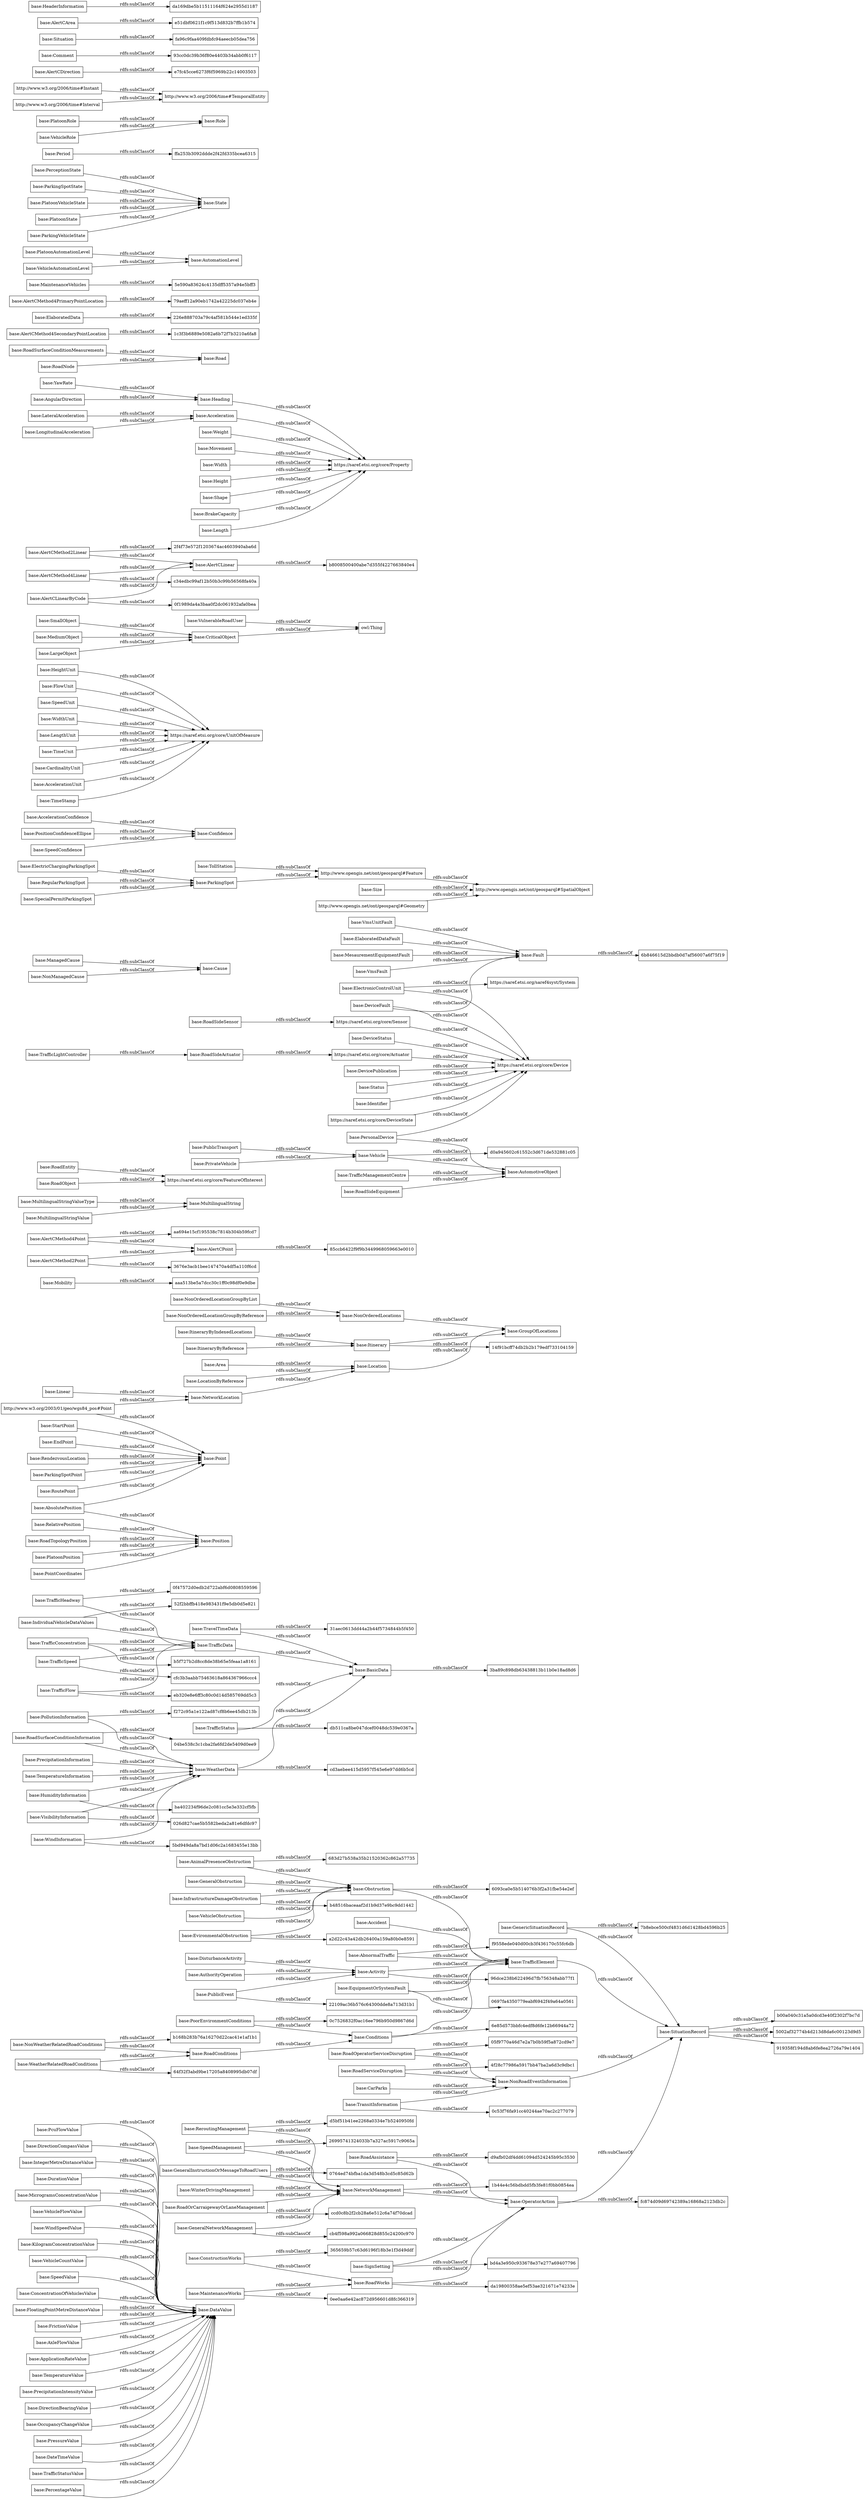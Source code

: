 digraph ar2dtool_diagram { 
rankdir=LR;
size="1000"
node [shape = rectangle, color="black"]; "base:PcuFlowValue" "da19800358ae5ef53ae321671e74233e" "base:PrecipitationInformation" "base:ItineraryByReference" "base:RoadAssistance" "683d27b538a35b21520362c862a57735" "base:Mobility" "52f2bbffb418e983431f9e5db0d5e821" "base:AlertCMethod4Point" "base:MultilingualStringValueType" "base:DirectionCompassValue" "base:RoadEntity" "base:Location" "base:MultilingualString" "base:Linear" "base:IntegerMetreDistanceValue" "base:RoadSideSensor" "base:ManagedCause" "base:DataValue" "http://www.opengis.net/ont/geosparql#SpatialObject" "base:Confidence" "base:HeightUnit" "base:CriticalObject" "base:GenericSituationRecord" "base:WeatherData" "base:DisturbanceActivity" "base:RoadObject" "base:TrafficHeadway" "2f4f73e572f1203674ac4603940aba6d" "base:StartPoint" "base:RoadConditions" "base:DurationValue" "base:TrafficFlow" "base:NonOrderedLocationGroupByReference" "base:TrafficLightController" "b00a040c31a5a0dcd3e40f2302f7bc7d" "base:Cause" "https://saref.etsi.org/core/FeatureOfInterest" "base:LateralAcceleration" "base:TrafficElement" "base:PollutionInformation" "base:RoadSurfaceConditionMeasurements" "base:TemperatureInformation" "base:YawRate" "1c3f3b6889e5082a6b72f7b3210a6fa8" "base:Fault" "base:Activity" "226e888703a79c4af581b544e1ed335f" "base:MicrogramsConcentrationValue" "base:Accident" "f272c95a1e122ad87cf8b6ee45db213b" "base:Obstruction" "base:AlertCMethod4PrimaryPointLocation" "b8008500400abe7d355f4227663840e4" "base:ElectricChargingParkingSpot" "5e590a83624c4135dff5357a94e5bff3" "base:EndPoint" "base:RoadWorks" "b5f727b2d8cc8de38b65e5feaa1a8161" "base:PlatoonPosition" "6e85d573bbfc4edf8d6fe12b66944a72" "base:AutomationLevel" "base:RegularParkingSpot" "04be538c3c1cba2fa6fd2de5409d0ee9" "base:SignSetting" "base:HumidityInformation" "c34edbc99af12b50b3c99b56568fa40a" "base:Heading" "base:VehicleFlowValue" "base:NonWeatherRelatedRoadConditions" "1b44e4c56bdbdd5fb3fe81f0bb0854ea" "base:PerceptionState" "base:ParkingSpotState" "ffa253b3092ddde2f42fd335bcea6315" "base:WindSpeedValue" "base:PlatoonRole" "base:KilogramConcentrationValue" "base:GroupOfLocations" "fc874d09d69742389a16868a2123db2c" "base:PrivateVehicle" "cd3aebee415d5957f545e6e97dd6b5cd" "base:MesaurementEquipmentFault" "base:NetworkLocation" "base:SituationRecord" "base:FlowUnit" "base:NonOrderedLocationGroupByList" "base:Area" "base:OperatorAction" "http://www.w3.org/2006/time#TemporalEntity" "base:Weight" "base:AlertCDirection" "base:SpeedUnit" "base:RoadOperatorServiceDisruption" "http://www.w3.org/2003/01/geo/wgs84_pos#Point" "base:VehicleCountValue" "96dce238b622496d7fb756348abb77f1" "base:ConstructionWorks" "base:SpeedManagement" "base:PublicTransport" "base:NonOrderedLocations" "6093ca0e5b514076b3f2a31fbe54e2ef" "0697fa4350779eabf6942f49a64a0561" "base:ReroutingManagement" "base:AlertCMethod2Point" "base:Movement" "7b8ebce500cf4831d6d1428bd4596b25" "base:SpeedValue" "base:PointCoordinates" "db511ca8be047dcef0048dc539e0367a" "base:WidthUnit" "base:RoadSideEquipment" "ba402234f96de2c081cc5e3e332cf5fb" "base:TollStation" "base:Point" "6b846615d2bbdb0d7af56007a6f75f19" "79aeff12a90eb1742a42225dc037eb4e" "base:RoadOrCarraigewayOrLaneManagement" "base:VmsFault" "d0a945602c61552c3d671de532881c05" "base:Conditions" "base:AlertCMethod2Linear" "base:VulnerableRoadUser" "0c7526832f0ac16ee796b950d9867d6d" "base:Position" "base:Role" "base:DeviceFault" "base:GeneralNetworkManagement" "base:TravelTimeData" "https://saref.etsi.org/saref4syst/System" "e7fc45cce6273f6f5969b22c14003503" "base:RoadNode" "base:PoorEnvironmentConditions" "base:Road" "base:ConcentrationOfVehiclesValue" "5002af32774b4d213d8da6c00123d9d5" "base:LengthUnit" "base:AlertCMethod4SecondaryPointLocation" "base:SmallObject" "base:Status" "base:PlatoonAutomationLevel" "base:State" "5bd949da8a7bd1d06c2a1683455e13bb" "base:Identifier" "base:RoadSurfaceConditionInformation" "base:RendezvousLocation" "base:AlertCMethod4Linear" "base:PublicEvent" "base:TimeUnit" "3676e3acb1bee147470a4df5a110f6cd" "base:BasicData" "https://saref.etsi.org/core/DeviceState" "base:AbsolutePosition" "base:TrafficData" "base:FloatingPointMetreDistanceValue" "http://www.w3.org/2006/time#Instant" "base:AlertCLinearByCode" "base:Width" "base:MaintenanceVehicles" "base:GeneralObstruction" "base:ElaboratedData" "http://www.opengis.net/ont/geosparql#Feature" "base:ElectronicControlUnit" "base:RoadSideActuator" "3ba89c898db63438813b11b0e18ad8d6" "base:FrictionValue" "base:Acceleration" "base:VisibilityInformation" "base:TrafficSpeed" "base:MultilingualStringValue" "0764ed74bfba1da3d548b3cd5c85d62b" "base:Comment" "http://www.w3.org/2006/time#Interval" "aaa513be5a7dcc30c1ff0c98df0e9dbe" "fa96c9faa409fdbfc94aeecb05dea756" "base:IndividualVehicleDataValues" "base:Height" "4f28c77986a5917bb47ba2a6d3c9dbc1" "base:MediumObject" "base:AxleFlowValue" "base:VmsUnitFault" "base:TransitInformation" "f9558ede040d00cb3f436170c55fc6db" "base:SpecialPermitParkingSpot" "base:ApplicationRateValue" "b168b283b76a16270d22cac41e1af1b1" "base:Shape" "365659b57c63d6196f18b3e1f3d49ddf" "base:BrakeCapacity" "base:AbnormalTraffic" "93cc0dc39b36f80e4403b34abb0f6117" "base:PlatoonVehicleState" "base:InfrastructureDamageObstruction" "base:VehicleRole" "base:Vehicle" "base:Situation" "base:AlertCPoint" "base:TrafficConcentration" "base:NetworkManagement" "base:LargeObject" "0ee0aa6e42ac872d956601d8fc366319" "0c53f76fa91cc40244ae70ac2c277079" "base:VehicleAutomationLevel" "base:CarParks" "aa694e15cf195538c7814b304b59fcd7" "0f1989da4a3baa0f2dc061932afa0bea" "05f9770a46d7e2a7b0b59f5a872cd9e7" "base:TemperatureValue" "base:ParkingSpot" "base:PersonalDevice" "14f91bcff74db2b2b179edf733104159" "base:TrafficManagementCentre" "https://saref.etsi.org/core/UnitOfMeasure" "base:WinterDrivingManagement" "cb4f598a992a066828d855c24200c970" "a2d22c43a42db26400a159a80b0e8591" "base:AccelerationConfidence" "base:GeneralInstructionOrMessageToRoadUsers" "base:EvironmentalObstruction" "https://saref.etsi.org/core/Actuator" "base:AngularDirection" "base:LocationByReference" "d5bf51b41ee2268a0334e7b5240950fd" "base:CardinalityUnit" "base:NonRoadEventInformation" "https://saref.etsi.org/core/Sensor" "base:DevicePublication" "85ccb6422f9f9b3449968059663e0010" "https://saref.etsi.org/core/Property" "eb320e8e6ff3c80c0d14d585769dd5c3" "base:AccelerationUnit" "64f32f3abd9be17205a8408995db07df" "ccd0c8b2f2cb28a6e512c6a74f70dcad" "31aec0613dd44a2b44f5734844b5f450" "22109ac36b576c64300dde8a713d31b1" "base:DeviceStatus" "base:WindInformation" "e51dbf0621f1c9f513d832b7ffb1b574" "base:ParkingSpotPoint" "da169dbe5b11511164f624e2955d1187" "base:PrecipitationIntensityValue" "bd4a3e950c933678e37e277a69407796" "base:DirectionBearingValue" "base:VehicleObstruction" "base:NonManagedCause" "base:AuthorityOperation" "base:TimeStamp" "b48516baceaaf2d1b9d37e9bc9dd1442" "base:AnimalPresenceObstruction" "d9afb02df4dd61094d524245b95c3530" "base:RoutePoint" "base:Period" "base:Size" "https://saref.etsi.org/core/Device" "base:RoadTopologyPosition" "cfc3b3aabb75463618a864367966ccc4" "base:AlertCArea" "base:TrafficStatus" "base:LongitudinalAcceleration" "base:OccupancyChangeValue" "base:WeatherRelatedRoadConditions" "base:ItineraryByIndexedLocations" "base:PlatoonState" "base:ElaboratedDataFault" "0f47572d0edb2d722abf6d0808559596" "base:MaintenanceWorks" "base:PressureValue" "026d827cae5b5582beda2a81e6dfdc97" "base:RelativePosition" "base:HeaderInformation" "base:RoadServiceDisruption" "base:DateTimeValue" "base:TrafficStatusValue" "base:PositionConfidenceEllipse" "base:AlertCLinear" "base:SpeedConfidence" "base:Length" "http://www.opengis.net/ont/geosparql#Geometry" "base:ParkingVehicleState" "26995741324033b7a327ac5917c9065a" "base:PercentageValue" "919358f194d8ab6fe8ea2726a79e1404" "base:AutomotiveObject" "base:EquipmentOrSystemFault" "base:Itinerary" ; /*classes style*/
	"base:CriticalObject" -> "owl:Thing" [ label = "rdfs:subClassOf" ];
	"base:Location" -> "base:GroupOfLocations" [ label = "rdfs:subClassOf" ];
	"base:Size" -> "http://www.opengis.net/ont/geosparql#SpatialObject" [ label = "rdfs:subClassOf" ];
	"http://www.w3.org/2006/time#Instant" -> "http://www.w3.org/2006/time#TemporalEntity" [ label = "rdfs:subClassOf" ];
	"base:Length" -> "https://saref.etsi.org/core/Property" [ label = "rdfs:subClassOf" ];
	"base:NonOrderedLocationGroupByReference" -> "base:NonOrderedLocations" [ label = "rdfs:subClassOf" ];
	"base:ApplicationRateValue" -> "base:DataValue" [ label = "rdfs:subClassOf" ];
	"base:KilogramConcentrationValue" -> "base:DataValue" [ label = "rdfs:subClassOf" ];
	"base:WeatherRelatedRoadConditions" -> "64f32f3abd9be17205a8408995db07df" [ label = "rdfs:subClassOf" ];
	"base:WeatherRelatedRoadConditions" -> "base:RoadConditions" [ label = "rdfs:subClassOf" ];
	"base:OperatorAction" -> "fc874d09d69742389a16868a2123db2c" [ label = "rdfs:subClassOf" ];
	"base:OperatorAction" -> "base:SituationRecord" [ label = "rdfs:subClassOf" ];
	"base:RoadSideActuator" -> "https://saref.etsi.org/core/Actuator" [ label = "rdfs:subClassOf" ];
	"base:FrictionValue" -> "base:DataValue" [ label = "rdfs:subClassOf" ];
	"base:AlertCArea" -> "e51dbf0621f1c9f513d832b7ffb1b574" [ label = "rdfs:subClassOf" ];
	"base:VmsFault" -> "base:Fault" [ label = "rdfs:subClassOf" ];
	"base:SmallObject" -> "base:CriticalObject" [ label = "rdfs:subClassOf" ];
	"base:GeneralInstructionOrMessageToRoadUsers" -> "0764ed74bfba1da3d548b3cd5c85d62b" [ label = "rdfs:subClassOf" ];
	"base:GeneralInstructionOrMessageToRoadUsers" -> "base:NetworkManagement" [ label = "rdfs:subClassOf" ];
	"base:Accident" -> "base:TrafficElement" [ label = "rdfs:subClassOf" ];
	"base:VehicleRole" -> "base:Role" [ label = "rdfs:subClassOf" ];
	"base:NonRoadEventInformation" -> "base:SituationRecord" [ label = "rdfs:subClassOf" ];
	"http://www.w3.org/2006/time#Interval" -> "http://www.w3.org/2006/time#TemporalEntity" [ label = "rdfs:subClassOf" ];
	"base:MultilingualStringValueType" -> "base:MultilingualString" [ label = "rdfs:subClassOf" ];
	"base:AlertCMethod2Linear" -> "2f4f73e572f1203674ac4603940aba6d" [ label = "rdfs:subClassOf" ];
	"base:AlertCMethod2Linear" -> "base:AlertCLinear" [ label = "rdfs:subClassOf" ];
	"base:HeightUnit" -> "https://saref.etsi.org/core/UnitOfMeasure" [ label = "rdfs:subClassOf" ];
	"base:ParkingSpot" -> "http://www.opengis.net/ont/geosparql#Feature" [ label = "rdfs:subClassOf" ];
	"base:Period" -> "ffa253b3092ddde2f42fd335bcea6315" [ label = "rdfs:subClassOf" ];
	"base:PlatoonPosition" -> "base:Position" [ label = "rdfs:subClassOf" ];
	"base:ItineraryByIndexedLocations" -> "base:Itinerary" [ label = "rdfs:subClassOf" ];
	"base:DevicePublication" -> "https://saref.etsi.org/core/Device" [ label = "rdfs:subClassOf" ];
	"base:AbsolutePosition" -> "base:Position" [ label = "rdfs:subClassOf" ];
	"base:AbsolutePosition" -> "base:Point" [ label = "rdfs:subClassOf" ];
	"base:Acceleration" -> "https://saref.etsi.org/core/Property" [ label = "rdfs:subClassOf" ];
	"base:AlertCPoint" -> "85ccb6422f9f9b3449968059663e0010" [ label = "rdfs:subClassOf" ];
	"base:WindInformation" -> "5bd949da8a7bd1d06c2a1683455e13bb" [ label = "rdfs:subClassOf" ];
	"base:WindInformation" -> "base:WeatherData" [ label = "rdfs:subClassOf" ];
	"base:GeneralObstruction" -> "base:Obstruction" [ label = "rdfs:subClassOf" ];
	"base:TrafficLightController" -> "base:RoadSideActuator" [ label = "rdfs:subClassOf" ];
	"base:LocationByReference" -> "base:Location" [ label = "rdfs:subClassOf" ];
	"base:PlatoonAutomationLevel" -> "base:AutomationLevel" [ label = "rdfs:subClassOf" ];
	"base:OccupancyChangeValue" -> "base:DataValue" [ label = "rdfs:subClassOf" ];
	"base:TrafficManagementCentre" -> "base:AutomotiveObject" [ label = "rdfs:subClassOf" ];
	"base:Weight" -> "https://saref.etsi.org/core/Property" [ label = "rdfs:subClassOf" ];
	"base:ElectronicControlUnit" -> "https://saref.etsi.org/core/Device" [ label = "rdfs:subClassOf" ];
	"base:ElectronicControlUnit" -> "https://saref.etsi.org/saref4syst/System" [ label = "rdfs:subClassOf" ];
	"base:AbnormalTraffic" -> "f9558ede040d00cb3f436170c55fc6db" [ label = "rdfs:subClassOf" ];
	"base:AbnormalTraffic" -> "base:TrafficElement" [ label = "rdfs:subClassOf" ];
	"base:ManagedCause" -> "base:Cause" [ label = "rdfs:subClassOf" ];
	"base:AccelerationUnit" -> "https://saref.etsi.org/core/UnitOfMeasure" [ label = "rdfs:subClassOf" ];
	"base:Shape" -> "https://saref.etsi.org/core/Property" [ label = "rdfs:subClassOf" ];
	"base:RoadOrCarraigewayOrLaneManagement" -> "ccd0c8b2f2cb28a6e512c6a74f70dcad" [ label = "rdfs:subClassOf" ];
	"base:RoadOrCarraigewayOrLaneManagement" -> "base:NetworkManagement" [ label = "rdfs:subClassOf" ];
	"base:SpeedConfidence" -> "base:Confidence" [ label = "rdfs:subClassOf" ];
	"base:LengthUnit" -> "https://saref.etsi.org/core/UnitOfMeasure" [ label = "rdfs:subClassOf" ];
	"base:AuthorityOperation" -> "base:Activity" [ label = "rdfs:subClassOf" ];
	"base:RoadWorks" -> "da19800358ae5ef53ae321671e74233e" [ label = "rdfs:subClassOf" ];
	"base:RoadWorks" -> "base:OperatorAction" [ label = "rdfs:subClassOf" ];
	"base:NonManagedCause" -> "base:Cause" [ label = "rdfs:subClassOf" ];
	"base:TravelTimeData" -> "31aec0613dd44a2b44f5734844b5f450" [ label = "rdfs:subClassOf" ];
	"base:TravelTimeData" -> "base:BasicData" [ label = "rdfs:subClassOf" ];
	"base:Activity" -> "96dce238b622496d7fb756348abb77f1" [ label = "rdfs:subClassOf" ];
	"base:Activity" -> "base:TrafficElement" [ label = "rdfs:subClassOf" ];
	"base:SpeedUnit" -> "https://saref.etsi.org/core/UnitOfMeasure" [ label = "rdfs:subClassOf" ];
	"base:TimeStamp" -> "https://saref.etsi.org/core/UnitOfMeasure" [ label = "rdfs:subClassOf" ];
	"base:AccelerationConfidence" -> "base:Confidence" [ label = "rdfs:subClassOf" ];
	"base:EquipmentOrSystemFault" -> "0697fa4350779eabf6942f49a64a0561" [ label = "rdfs:subClassOf" ];
	"base:EquipmentOrSystemFault" -> "base:TrafficElement" [ label = "rdfs:subClassOf" ];
	"base:RegularParkingSpot" -> "base:ParkingSpot" [ label = "rdfs:subClassOf" ];
	"base:Conditions" -> "6e85d573bbfc4edf8d6fe12b66944a72" [ label = "rdfs:subClassOf" ];
	"base:Conditions" -> "base:TrafficElement" [ label = "rdfs:subClassOf" ];
	"base:RoadSideEquipment" -> "base:AutomotiveObject" [ label = "rdfs:subClassOf" ];
	"base:VehicleObstruction" -> "base:Obstruction" [ label = "rdfs:subClassOf" ];
	"base:Status" -> "https://saref.etsi.org/core/Device" [ label = "rdfs:subClassOf" ];
	"base:VulnerableRoadUser" -> "owl:Thing" [ label = "rdfs:subClassOf" ];
	"base:LongitudinalAcceleration" -> "base:Acceleration" [ label = "rdfs:subClassOf" ];
	"base:PublicTransport" -> "base:Vehicle" [ label = "rdfs:subClassOf" ];
	"base:NonWeatherRelatedRoadConditions" -> "b168b283b76a16270d22cac41e1af1b1" [ label = "rdfs:subClassOf" ];
	"base:NonWeatherRelatedRoadConditions" -> "base:RoadConditions" [ label = "rdfs:subClassOf" ];
	"base:WidthUnit" -> "https://saref.etsi.org/core/UnitOfMeasure" [ label = "rdfs:subClassOf" ];
	"base:CarParks" -> "base:NonRoadEventInformation" [ label = "rdfs:subClassOf" ];
	"base:VisibilityInformation" -> "026d827cae5b5582beda2a81e6dfdc97" [ label = "rdfs:subClassOf" ];
	"base:VisibilityInformation" -> "base:WeatherData" [ label = "rdfs:subClassOf" ];
	"base:HumidityInformation" -> "ba402234f96de2c081cc5e3e332cf5fb" [ label = "rdfs:subClassOf" ];
	"base:HumidityInformation" -> "base:WeatherData" [ label = "rdfs:subClassOf" ];
	"base:LargeObject" -> "base:CriticalObject" [ label = "rdfs:subClassOf" ];
	"base:ConcentrationOfVehiclesValue" -> "base:DataValue" [ label = "rdfs:subClassOf" ];
	"base:Vehicle" -> "d0a945602c61552c3d671de532881c05" [ label = "rdfs:subClassOf" ];
	"base:Vehicle" -> "base:AutomotiveObject" [ label = "rdfs:subClassOf" ];
	"base:PlatoonRole" -> "base:Role" [ label = "rdfs:subClassOf" ];
	"base:TrafficStatus" -> "db511ca8be047dcef0048dc539e0367a" [ label = "rdfs:subClassOf" ];
	"base:TrafficStatus" -> "base:BasicData" [ label = "rdfs:subClassOf" ];
	"base:TrafficSpeed" -> "cfc3b3aabb75463618a864367966ccc4" [ label = "rdfs:subClassOf" ];
	"base:TrafficSpeed" -> "base:TrafficData" [ label = "rdfs:subClassOf" ];
	"base:BrakeCapacity" -> "https://saref.etsi.org/core/Property" [ label = "rdfs:subClassOf" ];
	"base:Obstruction" -> "6093ca0e5b514076b3f2a31fbe54e2ef" [ label = "rdfs:subClassOf" ];
	"base:Obstruction" -> "base:TrafficElement" [ label = "rdfs:subClassOf" ];
	"base:PercentageValue" -> "base:DataValue" [ label = "rdfs:subClassOf" ];
	"base:PollutionInformation" -> "f272c95a1e122ad87cf8b6ee45db213b" [ label = "rdfs:subClassOf" ];
	"base:PollutionInformation" -> "base:WeatherData" [ label = "rdfs:subClassOf" ];
	"base:DirectionBearingValue" -> "base:DataValue" [ label = "rdfs:subClassOf" ];
	"base:IntegerMetreDistanceValue" -> "base:DataValue" [ label = "rdfs:subClassOf" ];
	"base:AlertCMethod4PrimaryPointLocation" -> "79aeff12a90eb1742a42225dc037eb4e" [ label = "rdfs:subClassOf" ];
	"base:AlertCMethod2Point" -> "3676e3acb1bee147470a4df5a110f6cd" [ label = "rdfs:subClassOf" ];
	"base:AlertCMethod2Point" -> "base:AlertCPoint" [ label = "rdfs:subClassOf" ];
	"base:PointCoordinates" -> "base:Position" [ label = "rdfs:subClassOf" ];
	"base:NetworkLocation" -> "base:Location" [ label = "rdfs:subClassOf" ];
	"base:HeaderInformation" -> "da169dbe5b11511164f624e2955d1187" [ label = "rdfs:subClassOf" ];
	"base:InfrastructureDamageObstruction" -> "b48516baceaaf2d1b9d37e9bc9dd1442" [ label = "rdfs:subClassOf" ];
	"base:InfrastructureDamageObstruction" -> "base:Obstruction" [ label = "rdfs:subClassOf" ];
	"base:Movement" -> "https://saref.etsi.org/core/Property" [ label = "rdfs:subClassOf" ];
	"base:RelativePosition" -> "base:Position" [ label = "rdfs:subClassOf" ];
	"base:EvironmentalObstruction" -> "a2d22c43a42db26400a159a80b0e8591" [ label = "rdfs:subClassOf" ];
	"base:EvironmentalObstruction" -> "base:Obstruction" [ label = "rdfs:subClassOf" ];
	"base:SituationRecord" -> "919358f194d8ab6fe8ea2726a79e1404" [ label = "rdfs:subClassOf" ];
	"base:SituationRecord" -> "5002af32774b4d213d8da6c00123d9d5" [ label = "rdfs:subClassOf" ];
	"base:SituationRecord" -> "b00a040c31a5a0dcd3e40f2302f7bc7d" [ label = "rdfs:subClassOf" ];
	"base:TrafficConcentration" -> "b5f727b2d8cc8de38b65e5feaa1a8161" [ label = "rdfs:subClassOf" ];
	"base:TrafficConcentration" -> "base:TrafficData" [ label = "rdfs:subClassOf" ];
	"base:RoadSideSensor" -> "https://saref.etsi.org/core/Sensor" [ label = "rdfs:subClassOf" ];
	"base:AngularDirection" -> "base:Heading" [ label = "rdfs:subClassOf" ];
	"base:AlertCDirection" -> "e7fc45cce6273f6f5969b22c14003503" [ label = "rdfs:subClassOf" ];
	"base:Itinerary" -> "14f91bcff74db2b2b179edf733104159" [ label = "rdfs:subClassOf" ];
	"base:Itinerary" -> "base:GroupOfLocations" [ label = "rdfs:subClassOf" ];
	"https://saref.etsi.org/core/DeviceState" -> "https://saref.etsi.org/core/Device" [ label = "rdfs:subClassOf" ];
	"base:Width" -> "https://saref.etsi.org/core/Property" [ label = "rdfs:subClassOf" ];
	"base:AlertCLinearByCode" -> "0f1989da4a3baa0f2dc061932afa0bea" [ label = "rdfs:subClassOf" ];
	"base:AlertCLinearByCode" -> "base:AlertCLinear" [ label = "rdfs:subClassOf" ];
	"base:FlowUnit" -> "https://saref.etsi.org/core/UnitOfMeasure" [ label = "rdfs:subClassOf" ];
	"base:Fault" -> "6b846615d2bbdb0d7af56007a6f75f19" [ label = "rdfs:subClassOf" ];
	"base:PrecipitationIntensityValue" -> "base:DataValue" [ label = "rdfs:subClassOf" ];
	"base:RoadSurfaceConditionMeasurements" -> "base:Road" [ label = "rdfs:subClassOf" ];
	"base:PositionConfidenceEllipse" -> "base:Confidence" [ label = "rdfs:subClassOf" ];
	"base:IndividualVehicleDataValues" -> "52f2bbffb418e983431f9e5db0d5e821" [ label = "rdfs:subClassOf" ];
	"base:IndividualVehicleDataValues" -> "base:TrafficData" [ label = "rdfs:subClassOf" ];
	"base:Area" -> "base:Location" [ label = "rdfs:subClassOf" ];
	"base:ElectricChargingParkingSpot" -> "base:ParkingSpot" [ label = "rdfs:subClassOf" ];
	"base:TemperatureValue" -> "base:DataValue" [ label = "rdfs:subClassOf" ];
	"base:FloatingPointMetreDistanceValue" -> "base:DataValue" [ label = "rdfs:subClassOf" ];
	"base:AlertCMethod4SecondaryPointLocation" -> "1c3f3b6889e5082a6b72f7b3210a6fa8" [ label = "rdfs:subClassOf" ];
	"base:ReroutingManagement" -> "d5bf51b41ee2268a0334e7b5240950fd" [ label = "rdfs:subClassOf" ];
	"base:ReroutingManagement" -> "base:NetworkManagement" [ label = "rdfs:subClassOf" ];
	"base:AnimalPresenceObstruction" -> "683d27b538a35b21520362c862a57735" [ label = "rdfs:subClassOf" ];
	"base:AnimalPresenceObstruction" -> "base:Obstruction" [ label = "rdfs:subClassOf" ];
	"base:PlatoonVehicleState" -> "base:State" [ label = "rdfs:subClassOf" ];
	"base:MaintenanceVehicles" -> "5e590a83624c4135dff5357a94e5bff3" [ label = "rdfs:subClassOf" ];
	"base:Linear" -> "base:NetworkLocation" [ label = "rdfs:subClassOf" ];
	"base:TimeUnit" -> "https://saref.etsi.org/core/UnitOfMeasure" [ label = "rdfs:subClassOf" ];
	"base:PcuFlowValue" -> "base:DataValue" [ label = "rdfs:subClassOf" ];
	"base:TrafficStatusValue" -> "base:DataValue" [ label = "rdfs:subClassOf" ];
	"base:Mobility" -> "aaa513be5a7dcc30c1ff0c98df0e9dbe" [ label = "rdfs:subClassOf" ];
	"base:MaintenanceWorks" -> "0ee0aa6e42ac872d956601d8fc366319" [ label = "rdfs:subClassOf" ];
	"base:MaintenanceWorks" -> "base:RoadWorks" [ label = "rdfs:subClassOf" ];
	"base:ParkingVehicleState" -> "base:State" [ label = "rdfs:subClassOf" ];
	"base:VehicleFlowValue" -> "base:DataValue" [ label = "rdfs:subClassOf" ];
	"base:EndPoint" -> "base:Point" [ label = "rdfs:subClassOf" ];
	"base:Height" -> "https://saref.etsi.org/core/Property" [ label = "rdfs:subClassOf" ];
	"base:AlertCMethod4Linear" -> "c34edbc99af12b50b3c99b56568fa40a" [ label = "rdfs:subClassOf" ];
	"base:AlertCMethod4Linear" -> "base:AlertCLinear" [ label = "rdfs:subClassOf" ];
	"base:TrafficHeadway" -> "0f47572d0edb2d722abf6d0808559596" [ label = "rdfs:subClassOf" ];
	"base:TrafficHeadway" -> "base:TrafficData" [ label = "rdfs:subClassOf" ];
	"base:CardinalityUnit" -> "https://saref.etsi.org/core/UnitOfMeasure" [ label = "rdfs:subClassOf" ];
	"base:AxleFlowValue" -> "base:DataValue" [ label = "rdfs:subClassOf" ];
	"base:MicrogramsConcentrationValue" -> "base:DataValue" [ label = "rdfs:subClassOf" ];
	"base:ParkingSpotState" -> "base:State" [ label = "rdfs:subClassOf" ];
	"base:TrafficElement" -> "base:SituationRecord" [ label = "rdfs:subClassOf" ];
	"base:ElaboratedData" -> "226e888703a79c4af581b544e1ed335f" [ label = "rdfs:subClassOf" ];
	"base:RoadTopologyPosition" -> "base:Position" [ label = "rdfs:subClassOf" ];
	"base:GeneralNetworkManagement" -> "cb4f598a992a066828d855c24200c970" [ label = "rdfs:subClassOf" ];
	"base:GeneralNetworkManagement" -> "base:NetworkManagement" [ label = "rdfs:subClassOf" ];
	"base:Heading" -> "https://saref.etsi.org/core/Property" [ label = "rdfs:subClassOf" ];
	"base:TollStation" -> "http://www.opengis.net/ont/geosparql#Feature" [ label = "rdfs:subClassOf" ];
	"base:RoadServiceDisruption" -> "4f28c77986a5917bb47ba2a6d3c9dbc1" [ label = "rdfs:subClassOf" ];
	"base:RoadServiceDisruption" -> "base:NonRoadEventInformation" [ label = "rdfs:subClassOf" ];
	"base:RoadConditions" -> "base:Conditions" [ label = "rdfs:subClassOf" ];
	"base:PrecipitationInformation" -> "base:WeatherData" [ label = "rdfs:subClassOf" ];
	"base:PersonalDevice" -> "base:AutomotiveObject" [ label = "rdfs:subClassOf" ];
	"base:PersonalDevice" -> "https://saref.etsi.org/core/Device" [ label = "rdfs:subClassOf" ];
	"base:RoadObject" -> "https://saref.etsi.org/core/FeatureOfInterest" [ label = "rdfs:subClassOf" ];
	"base:Comment" -> "93cc0dc39b36f80e4403b34abb0f6117" [ label = "rdfs:subClassOf" ];
	"base:DeviceFault" -> "base:Fault" [ label = "rdfs:subClassOf" ];
	"base:DeviceFault" -> "https://saref.etsi.org/core/Device" [ label = "rdfs:subClassOf" ];
	"base:NetworkManagement" -> "1b44e4c56bdbdd5fb3fe81f0bb0854ea" [ label = "rdfs:subClassOf" ];
	"base:NetworkManagement" -> "base:OperatorAction" [ label = "rdfs:subClassOf" ];
	"base:TransitInformation" -> "0c53f76fa91cc40244ae70ac2c277079" [ label = "rdfs:subClassOf" ];
	"base:TransitInformation" -> "base:NonRoadEventInformation" [ label = "rdfs:subClassOf" ];
	"base:WeatherData" -> "cd3aebee415d5957f545e6e97dd6b5cd" [ label = "rdfs:subClassOf" ];
	"base:WeatherData" -> "base:BasicData" [ label = "rdfs:subClassOf" ];
	"base:PrivateVehicle" -> "base:Vehicle" [ label = "rdfs:subClassOf" ];
	"base:AlertCLinear" -> "b8008500400abe7d355f4227663840e4" [ label = "rdfs:subClassOf" ];
	"base:DateTimeValue" -> "base:DataValue" [ label = "rdfs:subClassOf" ];
	"base:PoorEnvironmentConditions" -> "0c7526832f0ac16ee796b950d9867d6d" [ label = "rdfs:subClassOf" ];
	"base:PoorEnvironmentConditions" -> "base:Conditions" [ label = "rdfs:subClassOf" ];
	"base:MediumObject" -> "base:CriticalObject" [ label = "rdfs:subClassOf" ];
	"base:MultilingualStringValue" -> "base:MultilingualString" [ label = "rdfs:subClassOf" ];
	"base:SpeedValue" -> "base:DataValue" [ label = "rdfs:subClassOf" ];
	"base:NonOrderedLocationGroupByList" -> "base:NonOrderedLocations" [ label = "rdfs:subClassOf" ];
	"base:VehicleAutomationLevel" -> "base:AutomationLevel" [ label = "rdfs:subClassOf" ];
	"http://www.w3.org/2003/01/geo/wgs84_pos#Point" -> "base:Point" [ label = "rdfs:subClassOf" ];
	"http://www.w3.org/2003/01/geo/wgs84_pos#Point" -> "base:NetworkLocation" [ label = "rdfs:subClassOf" ];
	"base:ConstructionWorks" -> "365659b57c63d6196f18b3e1f3d49ddf" [ label = "rdfs:subClassOf" ];
	"base:ConstructionWorks" -> "base:RoadWorks" [ label = "rdfs:subClassOf" ];
	"base:RoadEntity" -> "https://saref.etsi.org/core/FeatureOfInterest" [ label = "rdfs:subClassOf" ];
	"base:DirectionCompassValue" -> "base:DataValue" [ label = "rdfs:subClassOf" ];
	"base:LateralAcceleration" -> "base:Acceleration" [ label = "rdfs:subClassOf" ];
	"base:SpecialPermitParkingSpot" -> "base:ParkingSpot" [ label = "rdfs:subClassOf" ];
	"base:SignSetting" -> "bd4a3e950c933678e37e277a69407796" [ label = "rdfs:subClassOf" ];
	"base:SignSetting" -> "base:OperatorAction" [ label = "rdfs:subClassOf" ];
	"base:NonOrderedLocations" -> "base:GroupOfLocations" [ label = "rdfs:subClassOf" ];
	"https://saref.etsi.org/core/Actuator" -> "https://saref.etsi.org/core/Device" [ label = "rdfs:subClassOf" ];
	"base:RoadOperatorServiceDisruption" -> "05f9770a46d7e2a7b0b59f5a872cd9e7" [ label = "rdfs:subClassOf" ];
	"base:RoadOperatorServiceDisruption" -> "base:NonRoadEventInformation" [ label = "rdfs:subClassOf" ];
	"base:ElaboratedDataFault" -> "base:Fault" [ label = "rdfs:subClassOf" ];
	"base:PerceptionState" -> "base:State" [ label = "rdfs:subClassOf" ];
	"base:WindSpeedValue" -> "base:DataValue" [ label = "rdfs:subClassOf" ];
	"base:Identifier" -> "https://saref.etsi.org/core/Device" [ label = "rdfs:subClassOf" ];
	"base:RoadAssistance" -> "d9afb02df4dd61094d524245b95c3530" [ label = "rdfs:subClassOf" ];
	"base:RoadAssistance" -> "base:OperatorAction" [ label = "rdfs:subClassOf" ];
	"base:TemperatureInformation" -> "base:WeatherData" [ label = "rdfs:subClassOf" ];
	"base:TrafficFlow" -> "eb320e8e6ff3c80c0d14d585769dd5c3" [ label = "rdfs:subClassOf" ];
	"base:TrafficFlow" -> "base:TrafficData" [ label = "rdfs:subClassOf" ];
	"base:VmsUnitFault" -> "base:Fault" [ label = "rdfs:subClassOf" ];
	"base:YawRate" -> "base:Heading" [ label = "rdfs:subClassOf" ];
	"base:RoadSurfaceConditionInformation" -> "04be538c3c1cba2fa6fd2de5409d0ee9" [ label = "rdfs:subClassOf" ];
	"base:RoadSurfaceConditionInformation" -> "base:WeatherData" [ label = "rdfs:subClassOf" ];
	"base:SpeedManagement" -> "26995741324033b7a327ac5917c9065a" [ label = "rdfs:subClassOf" ];
	"base:SpeedManagement" -> "base:NetworkManagement" [ label = "rdfs:subClassOf" ];
	"base:PlatoonState" -> "base:State" [ label = "rdfs:subClassOf" ];
	"base:RoadNode" -> "base:Road" [ label = "rdfs:subClassOf" ];
	"base:VehicleCountValue" -> "base:DataValue" [ label = "rdfs:subClassOf" ];
	"base:DurationValue" -> "base:DataValue" [ label = "rdfs:subClassOf" ];
	"base:GenericSituationRecord" -> "7b8ebce500cf4831d6d1428bd4596b25" [ label = "rdfs:subClassOf" ];
	"base:GenericSituationRecord" -> "base:SituationRecord" [ label = "rdfs:subClassOf" ];
	"base:WinterDrivingManagement" -> "base:NetworkManagement" [ label = "rdfs:subClassOf" ];
	"http://www.opengis.net/ont/geosparql#Feature" -> "http://www.opengis.net/ont/geosparql#SpatialObject" [ label = "rdfs:subClassOf" ];
	"base:AlertCMethod4Point" -> "aa694e15cf195538c7814b304b59fcd7" [ label = "rdfs:subClassOf" ];
	"base:AlertCMethod4Point" -> "base:AlertCPoint" [ label = "rdfs:subClassOf" ];
	"base:PressureValue" -> "base:DataValue" [ label = "rdfs:subClassOf" ];
	"base:RendezvousLocation" -> "base:Point" [ label = "rdfs:subClassOf" ];
	"base:DeviceStatus" -> "https://saref.etsi.org/core/Device" [ label = "rdfs:subClassOf" ];
	"base:StartPoint" -> "base:Point" [ label = "rdfs:subClassOf" ];
	"base:BasicData" -> "3ba89c898db63438813b11b0e18ad8d6" [ label = "rdfs:subClassOf" ];
	"base:DisturbanceActivity" -> "base:Activity" [ label = "rdfs:subClassOf" ];
	"base:MesaurementEquipmentFault" -> "base:Fault" [ label = "rdfs:subClassOf" ];
	"https://saref.etsi.org/core/Sensor" -> "https://saref.etsi.org/core/Device" [ label = "rdfs:subClassOf" ];
	"base:ItineraryByReference" -> "base:Itinerary" [ label = "rdfs:subClassOf" ];
	"base:PublicEvent" -> "22109ac36b576c64300dde8a713d31b1" [ label = "rdfs:subClassOf" ];
	"base:PublicEvent" -> "base:Activity" [ label = "rdfs:subClassOf" ];
	"base:TrafficData" -> "base:BasicData" [ label = "rdfs:subClassOf" ];
	"base:ParkingSpotPoint" -> "base:Point" [ label = "rdfs:subClassOf" ];
	"base:RoutePoint" -> "base:Point" [ label = "rdfs:subClassOf" ];
	"base:Situation" -> "fa96c9faa409fdbfc94aeecb05dea756" [ label = "rdfs:subClassOf" ];
	"http://www.opengis.net/ont/geosparql#Geometry" -> "http://www.opengis.net/ont/geosparql#SpatialObject" [ label = "rdfs:subClassOf" ];

}
